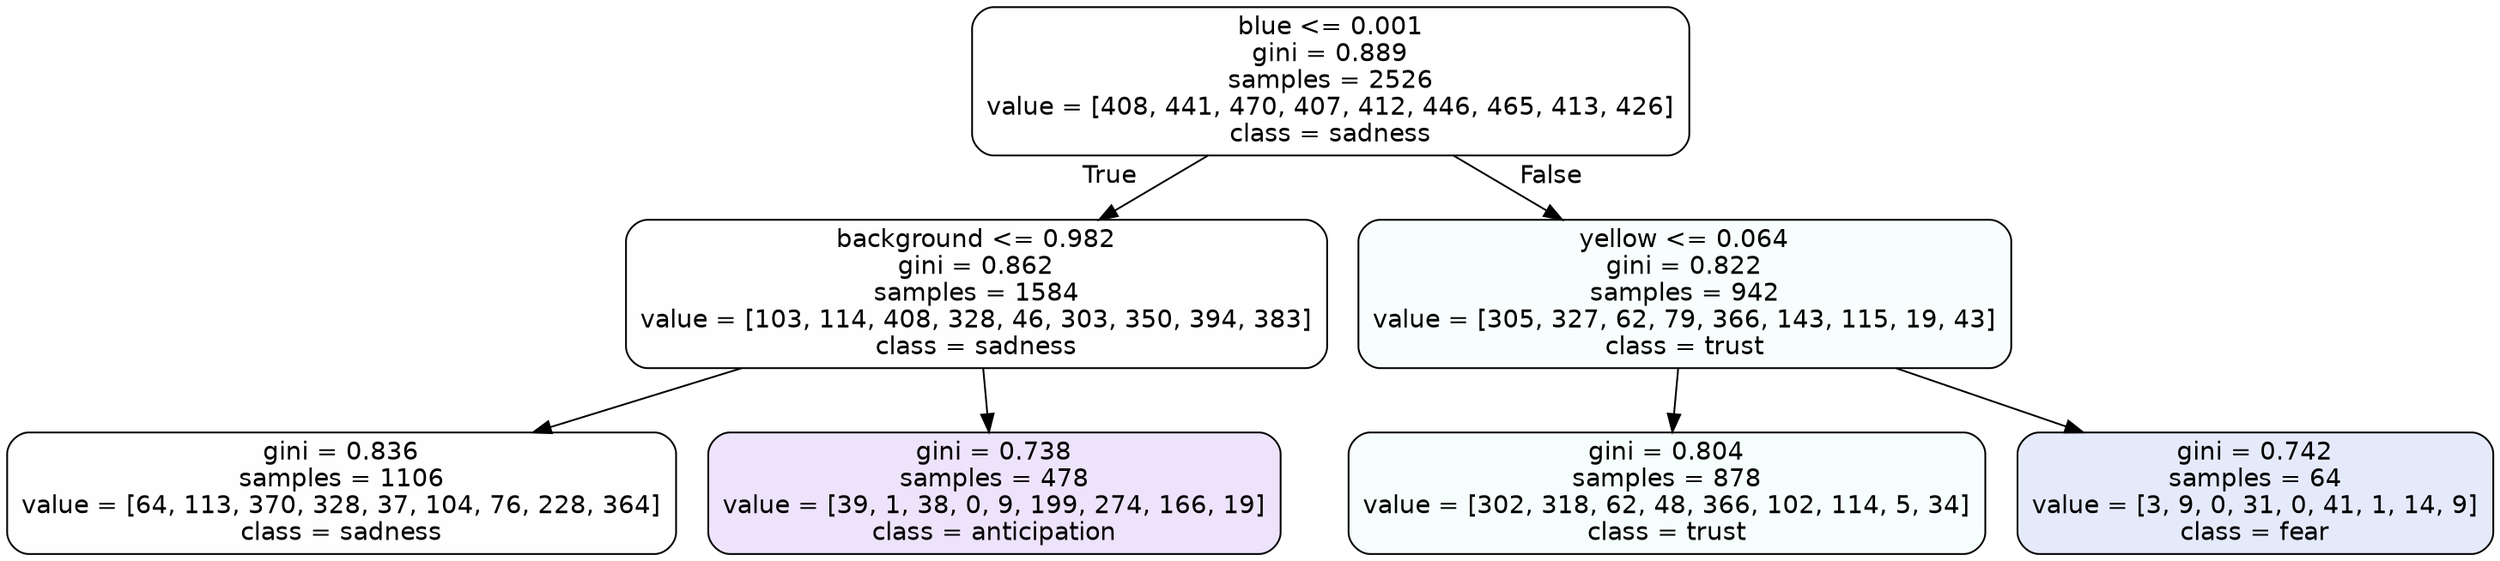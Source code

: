 digraph Tree {
node [shape=box, style="filled, rounded", color="black", fontname=helvetica] ;
edge [fontname=helvetica] ;
0 [label="blue <= 0.001\ngini = 0.889\nsamples = 2526\nvalue = [408, 441, 470, 407, 412, 446, 465, 413, 426]\nclass = sadness", fillcolor="#64e53900"] ;
1 [label="background <= 0.982\ngini = 0.862\nsamples = 1584\nvalue = [103, 114, 408, 328, 46, 303, 350, 394, 383]\nclass = sadness", fillcolor="#64e53902"] ;
0 -> 1 [labeldistance=2.5, labelangle=45, headlabel="True"] ;
2 [label="gini = 0.836\nsamples = 1106\nvalue = [64, 113, 370, 328, 37, 104, 76, 228, 364]\nclass = sadness", fillcolor="#64e53901"] ;
1 -> 2 ;
3 [label="gini = 0.738\nsamples = 478\nvalue = [39, 1, 38, 0, 9, 199, 274, 166, 19]\nclass = anticipation", fillcolor="#8139e523"] ;
1 -> 3 ;
4 [label="yellow <= 0.064\ngini = 0.822\nsamples = 942\nvalue = [305, 327, 62, 79, 366, 143, 115, 19, 43]\nclass = trust", fillcolor="#39d7e509"] ;
0 -> 4 [labeldistance=2.5, labelangle=-45, headlabel="False"] ;
5 [label="gini = 0.804\nsamples = 878\nvalue = [302, 318, 62, 48, 366, 102, 114, 5, 34]\nclass = trust", fillcolor="#39d7e50c"] ;
4 -> 5 ;
6 [label="gini = 0.742\nsamples = 64\nvalue = [3, 9, 0, 31, 0, 41, 1, 14, 9]\nclass = fear", fillcolor="#3964e521"] ;
4 -> 6 ;
}